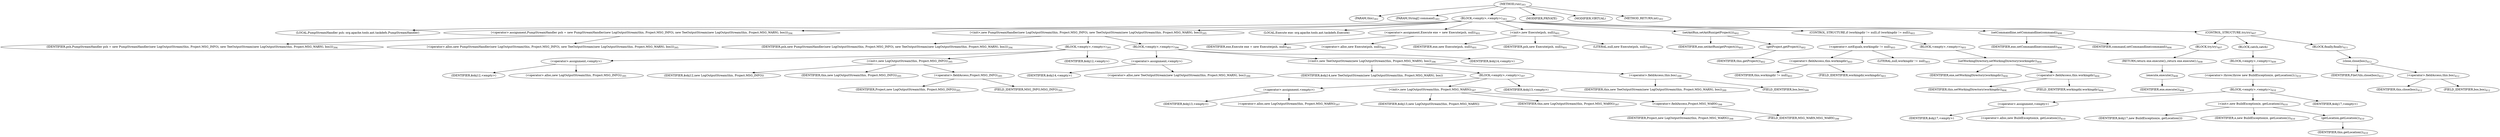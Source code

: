 digraph "run" {  
"884" [label = <(METHOD,run)<SUB>393</SUB>> ]
"45" [label = <(PARAM,this)<SUB>393</SUB>> ]
"885" [label = <(PARAM,String[] command)<SUB>393</SUB>> ]
"886" [label = <(BLOCK,&lt;empty&gt;,&lt;empty&gt;)<SUB>393</SUB>> ]
"48" [label = <(LOCAL,PumpStreamHandler psh: org.apache.tools.ant.taskdefs.PumpStreamHandler)> ]
"887" [label = <(&lt;operator&gt;.assignment,PumpStreamHandler psh = new PumpStreamHandler(new LogOutputStream(this, Project.MSG_INFO), new TeeOutputStream(new LogOutputStream(this, Project.MSG_WARN), bos)))<SUB>394</SUB>> ]
"888" [label = <(IDENTIFIER,psh,PumpStreamHandler psh = new PumpStreamHandler(new LogOutputStream(this, Project.MSG_INFO), new TeeOutputStream(new LogOutputStream(this, Project.MSG_WARN), bos)))<SUB>394</SUB>> ]
"889" [label = <(&lt;operator&gt;.alloc,new PumpStreamHandler(new LogOutputStream(this, Project.MSG_INFO), new TeeOutputStream(new LogOutputStream(this, Project.MSG_WARN), bos)))<SUB>395</SUB>> ]
"890" [label = <(&lt;init&gt;,new PumpStreamHandler(new LogOutputStream(this, Project.MSG_INFO), new TeeOutputStream(new LogOutputStream(this, Project.MSG_WARN), bos)))<SUB>395</SUB>> ]
"47" [label = <(IDENTIFIER,psh,new PumpStreamHandler(new LogOutputStream(this, Project.MSG_INFO), new TeeOutputStream(new LogOutputStream(this, Project.MSG_WARN), bos)))<SUB>394</SUB>> ]
"891" [label = <(BLOCK,&lt;empty&gt;,&lt;empty&gt;)<SUB>395</SUB>> ]
"892" [label = <(&lt;operator&gt;.assignment,&lt;empty&gt;)> ]
"893" [label = <(IDENTIFIER,$obj12,&lt;empty&gt;)> ]
"894" [label = <(&lt;operator&gt;.alloc,new LogOutputStream(this, Project.MSG_INFO))<SUB>395</SUB>> ]
"895" [label = <(&lt;init&gt;,new LogOutputStream(this, Project.MSG_INFO))<SUB>395</SUB>> ]
"896" [label = <(IDENTIFIER,$obj12,new LogOutputStream(this, Project.MSG_INFO))> ]
"44" [label = <(IDENTIFIER,this,new LogOutputStream(this, Project.MSG_INFO))<SUB>395</SUB>> ]
"897" [label = <(&lt;operator&gt;.fieldAccess,Project.MSG_INFO)<SUB>395</SUB>> ]
"898" [label = <(IDENTIFIER,Project,new LogOutputStream(this, Project.MSG_INFO))<SUB>395</SUB>> ]
"899" [label = <(FIELD_IDENTIFIER,MSG_INFO,MSG_INFO)<SUB>395</SUB>> ]
"900" [label = <(IDENTIFIER,$obj12,&lt;empty&gt;)> ]
"901" [label = <(BLOCK,&lt;empty&gt;,&lt;empty&gt;)<SUB>396</SUB>> ]
"902" [label = <(&lt;operator&gt;.assignment,&lt;empty&gt;)> ]
"903" [label = <(IDENTIFIER,$obj14,&lt;empty&gt;)> ]
"904" [label = <(&lt;operator&gt;.alloc,new TeeOutputStream(new LogOutputStream(this, Project.MSG_WARN), bos))<SUB>396</SUB>> ]
"905" [label = <(&lt;init&gt;,new TeeOutputStream(new LogOutputStream(this, Project.MSG_WARN), bos))<SUB>396</SUB>> ]
"906" [label = <(IDENTIFIER,$obj14,new TeeOutputStream(new LogOutputStream(this, Project.MSG_WARN), bos))> ]
"907" [label = <(BLOCK,&lt;empty&gt;,&lt;empty&gt;)<SUB>397</SUB>> ]
"908" [label = <(&lt;operator&gt;.assignment,&lt;empty&gt;)> ]
"909" [label = <(IDENTIFIER,$obj13,&lt;empty&gt;)> ]
"910" [label = <(&lt;operator&gt;.alloc,new LogOutputStream(this, Project.MSG_WARN))<SUB>397</SUB>> ]
"911" [label = <(&lt;init&gt;,new LogOutputStream(this, Project.MSG_WARN))<SUB>397</SUB>> ]
"912" [label = <(IDENTIFIER,$obj13,new LogOutputStream(this, Project.MSG_WARN))> ]
"46" [label = <(IDENTIFIER,this,new LogOutputStream(this, Project.MSG_WARN))<SUB>397</SUB>> ]
"913" [label = <(&lt;operator&gt;.fieldAccess,Project.MSG_WARN)<SUB>398</SUB>> ]
"914" [label = <(IDENTIFIER,Project,new LogOutputStream(this, Project.MSG_WARN))<SUB>398</SUB>> ]
"915" [label = <(FIELD_IDENTIFIER,MSG_WARN,MSG_WARN)<SUB>398</SUB>> ]
"916" [label = <(IDENTIFIER,$obj13,&lt;empty&gt;)> ]
"917" [label = <(&lt;operator&gt;.fieldAccess,this.bos)<SUB>399</SUB>> ]
"918" [label = <(IDENTIFIER,this,new TeeOutputStream(new LogOutputStream(this, Project.MSG_WARN), bos))<SUB>399</SUB>> ]
"919" [label = <(FIELD_IDENTIFIER,bos,bos)<SUB>399</SUB>> ]
"920" [label = <(IDENTIFIER,$obj14,&lt;empty&gt;)> ]
"50" [label = <(LOCAL,Execute exe: org.apache.tools.ant.taskdefs.Execute)> ]
"921" [label = <(&lt;operator&gt;.assignment,Execute exe = new Execute(psh, null))<SUB>401</SUB>> ]
"922" [label = <(IDENTIFIER,exe,Execute exe = new Execute(psh, null))<SUB>401</SUB>> ]
"923" [label = <(&lt;operator&gt;.alloc,new Execute(psh, null))<SUB>401</SUB>> ]
"924" [label = <(&lt;init&gt;,new Execute(psh, null))<SUB>401</SUB>> ]
"49" [label = <(IDENTIFIER,exe,new Execute(psh, null))<SUB>401</SUB>> ]
"925" [label = <(IDENTIFIER,psh,new Execute(psh, null))<SUB>401</SUB>> ]
"926" [label = <(LITERAL,null,new Execute(psh, null))<SUB>401</SUB>> ]
"927" [label = <(setAntRun,setAntRun(getProject()))<SUB>402</SUB>> ]
"928" [label = <(IDENTIFIER,exe,setAntRun(getProject()))<SUB>402</SUB>> ]
"929" [label = <(getProject,getProject())<SUB>402</SUB>> ]
"51" [label = <(IDENTIFIER,this,getProject())<SUB>402</SUB>> ]
"930" [label = <(CONTROL_STRUCTURE,if (workingdir != null),if (workingdir != null))<SUB>403</SUB>> ]
"931" [label = <(&lt;operator&gt;.notEquals,workingdir != null)<SUB>403</SUB>> ]
"932" [label = <(&lt;operator&gt;.fieldAccess,this.workingdir)<SUB>403</SUB>> ]
"933" [label = <(IDENTIFIER,this,workingdir != null)<SUB>403</SUB>> ]
"934" [label = <(FIELD_IDENTIFIER,workingdir,workingdir)<SUB>403</SUB>> ]
"935" [label = <(LITERAL,null,workingdir != null)<SUB>403</SUB>> ]
"936" [label = <(BLOCK,&lt;empty&gt;,&lt;empty&gt;)<SUB>403</SUB>> ]
"937" [label = <(setWorkingDirectory,setWorkingDirectory(workingdir))<SUB>404</SUB>> ]
"938" [label = <(IDENTIFIER,exe,setWorkingDirectory(workingdir))<SUB>404</SUB>> ]
"939" [label = <(&lt;operator&gt;.fieldAccess,this.workingdir)<SUB>404</SUB>> ]
"940" [label = <(IDENTIFIER,this,setWorkingDirectory(workingdir))<SUB>404</SUB>> ]
"941" [label = <(FIELD_IDENTIFIER,workingdir,workingdir)<SUB>404</SUB>> ]
"942" [label = <(setCommandline,setCommandline(command))<SUB>406</SUB>> ]
"943" [label = <(IDENTIFIER,exe,setCommandline(command))<SUB>406</SUB>> ]
"944" [label = <(IDENTIFIER,command,setCommandline(command))<SUB>406</SUB>> ]
"945" [label = <(CONTROL_STRUCTURE,try,try)<SUB>407</SUB>> ]
"946" [label = <(BLOCK,try,try)<SUB>407</SUB>> ]
"947" [label = <(RETURN,return exe.execute();,return exe.execute();)<SUB>408</SUB>> ]
"948" [label = <(execute,execute())<SUB>408</SUB>> ]
"949" [label = <(IDENTIFIER,exe,execute())<SUB>408</SUB>> ]
"950" [label = <(BLOCK,catch,catch)> ]
"951" [label = <(BLOCK,&lt;empty&gt;,&lt;empty&gt;)<SUB>409</SUB>> ]
"952" [label = <(&lt;operator&gt;.throw,throw new BuildException(e, getLocation());)<SUB>410</SUB>> ]
"953" [label = <(BLOCK,&lt;empty&gt;,&lt;empty&gt;)<SUB>410</SUB>> ]
"954" [label = <(&lt;operator&gt;.assignment,&lt;empty&gt;)> ]
"955" [label = <(IDENTIFIER,$obj17,&lt;empty&gt;)> ]
"956" [label = <(&lt;operator&gt;.alloc,new BuildException(e, getLocation()))<SUB>410</SUB>> ]
"957" [label = <(&lt;init&gt;,new BuildException(e, getLocation()))<SUB>410</SUB>> ]
"958" [label = <(IDENTIFIER,$obj17,new BuildException(e, getLocation()))> ]
"959" [label = <(IDENTIFIER,e,new BuildException(e, getLocation()))<SUB>410</SUB>> ]
"960" [label = <(getLocation,getLocation())<SUB>410</SUB>> ]
"52" [label = <(IDENTIFIER,this,getLocation())<SUB>410</SUB>> ]
"961" [label = <(IDENTIFIER,$obj17,&lt;empty&gt;)> ]
"962" [label = <(BLOCK,finally,finally)<SUB>411</SUB>> ]
"963" [label = <(close,close(bos))<SUB>412</SUB>> ]
"964" [label = <(IDENTIFIER,FileUtils,close(bos))<SUB>412</SUB>> ]
"965" [label = <(&lt;operator&gt;.fieldAccess,this.bos)<SUB>412</SUB>> ]
"966" [label = <(IDENTIFIER,this,close(bos))<SUB>412</SUB>> ]
"967" [label = <(FIELD_IDENTIFIER,bos,bos)<SUB>412</SUB>> ]
"968" [label = <(MODIFIER,PRIVATE)> ]
"969" [label = <(MODIFIER,VIRTUAL)> ]
"970" [label = <(METHOD_RETURN,int)<SUB>393</SUB>> ]
  "884" -> "45" 
  "884" -> "885" 
  "884" -> "886" 
  "884" -> "968" 
  "884" -> "969" 
  "884" -> "970" 
  "886" -> "48" 
  "886" -> "887" 
  "886" -> "890" 
  "886" -> "50" 
  "886" -> "921" 
  "886" -> "924" 
  "886" -> "927" 
  "886" -> "930" 
  "886" -> "942" 
  "886" -> "945" 
  "887" -> "888" 
  "887" -> "889" 
  "890" -> "47" 
  "890" -> "891" 
  "890" -> "901" 
  "891" -> "892" 
  "891" -> "895" 
  "891" -> "900" 
  "892" -> "893" 
  "892" -> "894" 
  "895" -> "896" 
  "895" -> "44" 
  "895" -> "897" 
  "897" -> "898" 
  "897" -> "899" 
  "901" -> "902" 
  "901" -> "905" 
  "901" -> "920" 
  "902" -> "903" 
  "902" -> "904" 
  "905" -> "906" 
  "905" -> "907" 
  "905" -> "917" 
  "907" -> "908" 
  "907" -> "911" 
  "907" -> "916" 
  "908" -> "909" 
  "908" -> "910" 
  "911" -> "912" 
  "911" -> "46" 
  "911" -> "913" 
  "913" -> "914" 
  "913" -> "915" 
  "917" -> "918" 
  "917" -> "919" 
  "921" -> "922" 
  "921" -> "923" 
  "924" -> "49" 
  "924" -> "925" 
  "924" -> "926" 
  "927" -> "928" 
  "927" -> "929" 
  "929" -> "51" 
  "930" -> "931" 
  "930" -> "936" 
  "931" -> "932" 
  "931" -> "935" 
  "932" -> "933" 
  "932" -> "934" 
  "936" -> "937" 
  "937" -> "938" 
  "937" -> "939" 
  "939" -> "940" 
  "939" -> "941" 
  "942" -> "943" 
  "942" -> "944" 
  "945" -> "946" 
  "945" -> "950" 
  "945" -> "962" 
  "946" -> "947" 
  "947" -> "948" 
  "948" -> "949" 
  "950" -> "951" 
  "951" -> "952" 
  "952" -> "953" 
  "953" -> "954" 
  "953" -> "957" 
  "953" -> "961" 
  "954" -> "955" 
  "954" -> "956" 
  "957" -> "958" 
  "957" -> "959" 
  "957" -> "960" 
  "960" -> "52" 
  "962" -> "963" 
  "963" -> "964" 
  "963" -> "965" 
  "965" -> "966" 
  "965" -> "967" 
}
